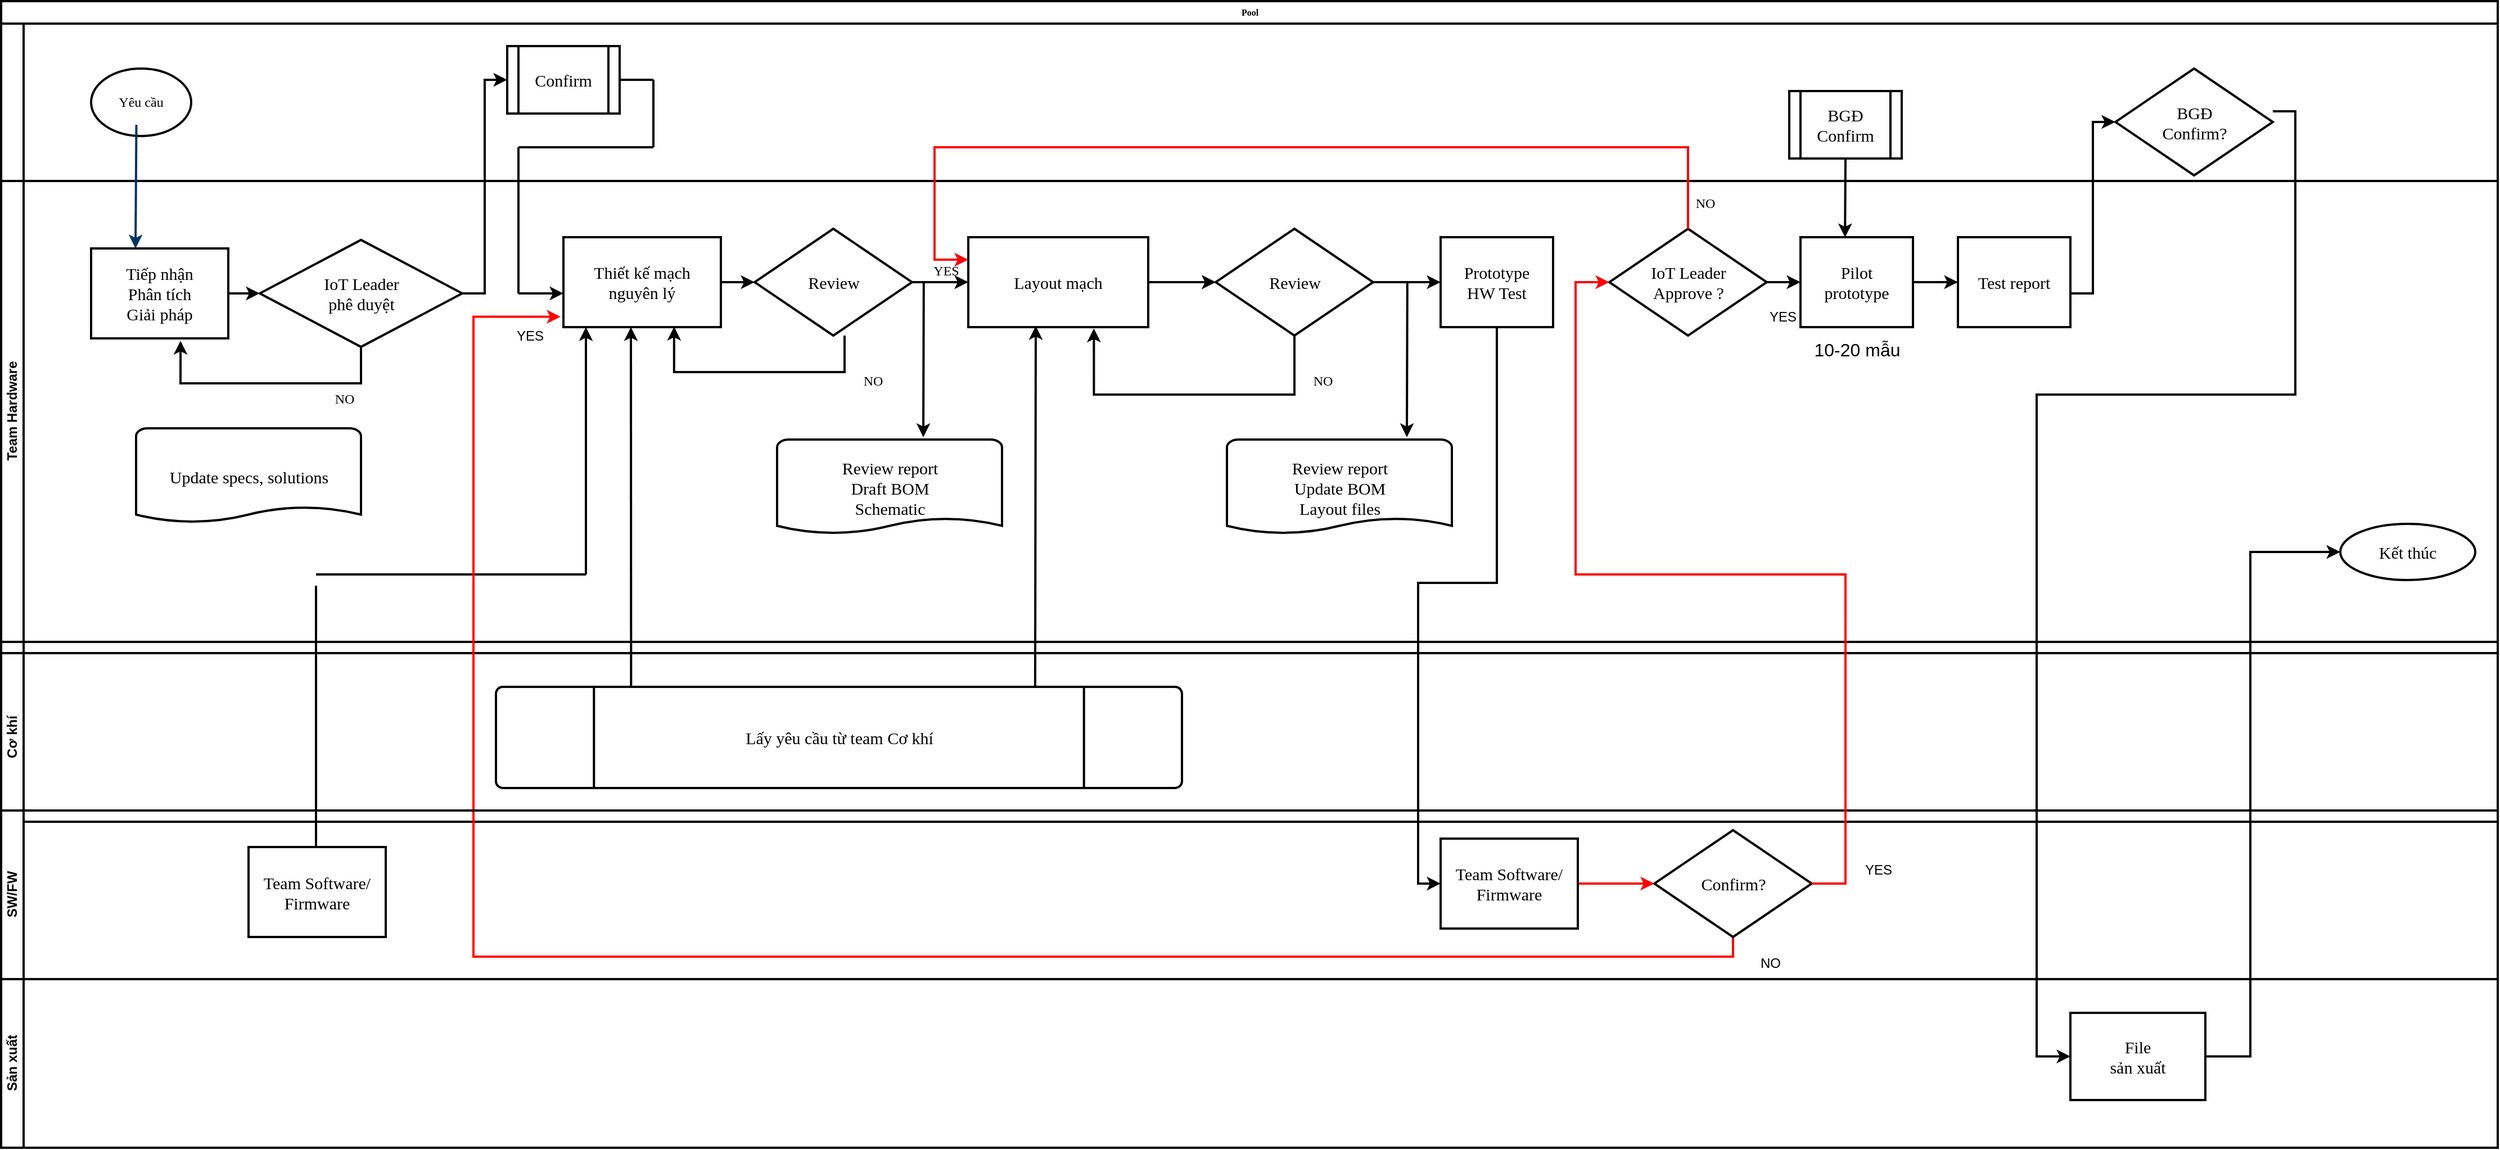 <mxfile version="12.5.1" type="github">
  <diagram name="Page-1" id="c7488fd3-1785-93aa-aadb-54a6760d102a">
    <mxGraphModel dx="1486" dy="819" grid="1" gridSize="10" guides="1" tooltips="1" connect="1" arrows="1" fold="1" page="1" pageScale="1" pageWidth="1100" pageHeight="850" background="#ffffff" math="0" shadow="0">
      <root>
        <mxCell id="0"/>
        <mxCell id="1" parent="0"/>
        <mxCell id="2b4e8129b02d487f-1" value="Pool" style="swimlane;html=1;childLayout=stackLayout;horizontal=1;startSize=20;horizontalStack=0;rounded=0;shadow=0;labelBackgroundColor=none;strokeWidth=2;fontFamily=Verdana;fontSize=8;align=center;movable=1;resizable=1;rotatable=1;deletable=1;editable=1;connectable=1;" parent="1" vertex="1">
          <mxGeometry x="40" y="170" width="2220" height="730" as="geometry"/>
        </mxCell>
        <mxCell id="2b4e8129b02d487f-2" value="BGĐ/ Khách hàng" style="swimlane;html=1;startSize=20;horizontal=0;strokeWidth=2;movable=1;resizable=1;rotatable=1;deletable=1;editable=1;connectable=1;" parent="2b4e8129b02d487f-1" vertex="1">
          <mxGeometry y="20" width="2220" height="560" as="geometry"/>
        </mxCell>
        <mxCell id="-Ed_zh9Tme-zRKof6G9Q-1" value="Yêu cầu" style="ellipse;whiteSpace=wrap;html=1;fontFamily=Verdana;strokeWidth=2;movable=1;resizable=1;rotatable=1;deletable=1;editable=1;connectable=1;" parent="2b4e8129b02d487f-2" vertex="1">
          <mxGeometry x="80" y="40" width="89" height="60" as="geometry"/>
        </mxCell>
        <mxCell id="-Ed_zh9Tme-zRKof6G9Q-17" value="Confirm" style="shape=process;whiteSpace=wrap;html=1;backgroundOutline=1;fontFamily=Verdana;fontSize=15;strokeWidth=2;movable=1;resizable=1;rotatable=1;deletable=1;editable=1;connectable=1;" parent="2b4e8129b02d487f-2" vertex="1">
          <mxGeometry x="450" y="20" width="100" height="60" as="geometry"/>
        </mxCell>
        <mxCell id="-Ed_zh9Tme-zRKof6G9Q-68" value="" style="endArrow=none;html=1;strokeWidth=2;movable=1;resizable=1;rotatable=1;deletable=1;editable=1;connectable=1;" parent="2b4e8129b02d487f-2" edge="1">
          <mxGeometry width="50" height="50" relative="1" as="geometry">
            <mxPoint x="460" y="110" as="sourcePoint"/>
            <mxPoint x="580" y="110" as="targetPoint"/>
          </mxGeometry>
        </mxCell>
        <mxCell id="-Ed_zh9Tme-zRKof6G9Q-69" value="" style="endArrow=none;html=1;strokeWidth=2;movable=1;resizable=1;rotatable=1;deletable=1;editable=1;connectable=1;" parent="2b4e8129b02d487f-2" edge="1">
          <mxGeometry width="50" height="50" relative="1" as="geometry">
            <mxPoint x="550" y="50" as="sourcePoint"/>
            <mxPoint x="580" y="50" as="targetPoint"/>
          </mxGeometry>
        </mxCell>
        <mxCell id="-Ed_zh9Tme-zRKof6G9Q-70" value="" style="endArrow=none;html=1;strokeWidth=2;movable=1;resizable=1;rotatable=1;deletable=1;editable=1;connectable=1;" parent="2b4e8129b02d487f-2" edge="1">
          <mxGeometry width="50" height="50" relative="1" as="geometry">
            <mxPoint x="580" y="110" as="sourcePoint"/>
            <mxPoint x="580" y="50" as="targetPoint"/>
          </mxGeometry>
        </mxCell>
        <mxCell id="2b4e8129b02d487f-3" value="Team Hardware" style="swimlane;html=1;startSize=20;horizontal=0;strokeWidth=2;movable=1;resizable=1;rotatable=1;deletable=1;editable=1;connectable=1;" parent="2b4e8129b02d487f-2" vertex="1">
          <mxGeometry y="140" width="2220" height="410" as="geometry"/>
        </mxCell>
        <mxCell id="-Ed_zh9Tme-zRKof6G9Q-3" value="IoT Leader&lt;br style=&quot;font-size: 15px&quot;&gt;phê duyệt" style="shape=mxgraph.flowchart.decision;strokeWidth=2;gradientColor=none;gradientDirection=north;fontStyle=0;html=1;fontFamily=Verdana;fontSize=15;movable=1;resizable=1;rotatable=1;deletable=1;editable=1;connectable=1;" parent="2b4e8129b02d487f-3" vertex="1">
          <mxGeometry x="230" y="52.44" width="180" height="95.12" as="geometry"/>
        </mxCell>
        <mxCell id="-Ed_zh9Tme-zRKof6G9Q-66" value="YES" style="text;html=1;align=center;verticalAlign=middle;resizable=1;points=[];autosize=1;strokeWidth=2;movable=1;rotatable=1;deletable=1;editable=1;connectable=1;" parent="2b4e8129b02d487f-3" vertex="1">
          <mxGeometry x="450" y="127.56" width="40" height="20" as="geometry"/>
        </mxCell>
        <mxCell id="-Ed_zh9Tme-zRKof6G9Q-67" value="" style="endArrow=none;html=1;strokeWidth=2;movable=1;resizable=1;rotatable=1;deletable=1;editable=1;connectable=1;" parent="2b4e8129b02d487f-3" edge="1">
          <mxGeometry width="50" height="50" relative="1" as="geometry">
            <mxPoint x="460" y="100" as="sourcePoint"/>
            <mxPoint x="460" y="-30" as="targetPoint"/>
          </mxGeometry>
        </mxCell>
        <mxCell id="-Ed_zh9Tme-zRKof6G9Q-74" value="" style="endArrow=classic;html=1;entryX=0;entryY=0.625;entryDx=0;entryDy=0;entryPerimeter=0;strokeWidth=2;movable=1;resizable=1;rotatable=1;deletable=1;editable=1;connectable=1;" parent="2b4e8129b02d487f-3" target="-Ed_zh9Tme-zRKof6G9Q-7" edge="1">
          <mxGeometry width="50" height="50" relative="1" as="geometry">
            <mxPoint x="460" y="100" as="sourcePoint"/>
            <mxPoint x="480" y="100" as="targetPoint"/>
          </mxGeometry>
        </mxCell>
        <mxCell id="-Ed_zh9Tme-zRKof6G9Q-41" value="Update specs, solutions" style="shape=mxgraph.flowchart.document;strokeWidth=2;gradientColor=none;gradientDirection=north;fontStyle=0;html=1;fontFamily=Verdana;fontSize=15;movable=1;resizable=1;rotatable=1;deletable=1;editable=1;connectable=1;" parent="2b4e8129b02d487f-3" vertex="1">
          <mxGeometry x="120" y="220" width="200" height="85" as="geometry"/>
        </mxCell>
        <mxCell id="-Ed_zh9Tme-zRKof6G9Q-79" value="" style="endArrow=classic;html=1;strokeWidth=2;movable=1;resizable=1;rotatable=1;deletable=1;editable=1;connectable=1;" parent="2b4e8129b02d487f-3" edge="1">
          <mxGeometry width="50" height="50" relative="1" as="geometry">
            <mxPoint x="520" y="350" as="sourcePoint"/>
            <mxPoint x="520" y="130" as="targetPoint"/>
          </mxGeometry>
        </mxCell>
        <mxCell id="-Ed_zh9Tme-zRKof6G9Q-81" value="" style="endArrow=none;html=1;strokeWidth=2;movable=1;resizable=1;rotatable=1;deletable=1;editable=1;connectable=1;" parent="2b4e8129b02d487f-3" edge="1">
          <mxGeometry width="50" height="50" relative="1" as="geometry">
            <mxPoint x="280" y="350" as="sourcePoint"/>
            <mxPoint x="520" y="350" as="targetPoint"/>
          </mxGeometry>
        </mxCell>
        <mxCell id="-Ed_zh9Tme-zRKof6G9Q-15" value="Review report&lt;br style=&quot;font-size: 15px;&quot;&gt;Update BOM&lt;br style=&quot;font-size: 15px;&quot;&gt;Layout files" style="shape=mxgraph.flowchart.document;strokeWidth=2;gradientColor=none;gradientDirection=north;fontStyle=0;html=1;fontFamily=Verdana;fontSize=15;movable=1;resizable=1;rotatable=1;deletable=1;editable=1;connectable=1;" parent="2b4e8129b02d487f-3" vertex="1">
          <mxGeometry x="1090" y="230" width="200" height="85" as="geometry"/>
        </mxCell>
        <mxCell id="-Ed_zh9Tme-zRKof6G9Q-143" value="" style="edgeStyle=orthogonalEdgeStyle;rounded=0;orthogonalLoop=1;jettySize=auto;html=1;strokeWidth=2;movable=1;resizable=1;rotatable=1;deletable=1;editable=1;connectable=1;" parent="2b4e8129b02d487f-3" source="-Ed_zh9Tme-zRKof6G9Q-33" target="-Ed_zh9Tme-zRKof6G9Q-56" edge="1">
          <mxGeometry relative="1" as="geometry"/>
        </mxCell>
        <mxCell id="-Ed_zh9Tme-zRKof6G9Q-33" value="IoT Leader&lt;br&gt;Approve ?" style="shape=mxgraph.flowchart.decision;strokeWidth=2;gradientColor=none;gradientDirection=north;fontStyle=0;html=1;fontFamily=Verdana;fontSize=15;movable=1;resizable=1;rotatable=1;deletable=1;editable=1;connectable=1;" parent="2b4e8129b02d487f-3" vertex="1">
          <mxGeometry x="1430" y="42.5" width="140" height="95" as="geometry"/>
        </mxCell>
        <mxCell id="-Ed_zh9Tme-zRKof6G9Q-22" value="YES" style="text;html=1;align=center;verticalAlign=middle;resizable=1;points=[];autosize=1;fontFamily=Verdana;strokeWidth=2;movable=1;rotatable=1;deletable=1;editable=1;connectable=1;" parent="2b4e8129b02d487f-3" vertex="1">
          <mxGeometry x="820" y="70" width="40" height="20" as="geometry"/>
        </mxCell>
        <mxCell id="-Ed_zh9Tme-zRKof6G9Q-48" value="Kết thúc" style="ellipse;whiteSpace=wrap;html=1;fontFamily=Verdana;fontSize=15;strokeWidth=2;movable=1;resizable=1;rotatable=1;deletable=1;editable=1;connectable=1;" parent="2b4e8129b02d487f-3" vertex="1">
          <mxGeometry x="2080" y="305" width="120" height="50" as="geometry"/>
        </mxCell>
        <mxCell id="-Ed_zh9Tme-zRKof6G9Q-91" value="BGĐ&lt;br&gt;Confirm" style="shape=process;whiteSpace=wrap;html=1;backgroundOutline=1;fontFamily=Verdana;fontSize=15;strokeWidth=2;movable=1;resizable=1;rotatable=1;deletable=1;editable=1;connectable=1;" parent="2b4e8129b02d487f-3" vertex="1">
          <mxGeometry x="1590" y="-80" width="100" height="60" as="geometry"/>
        </mxCell>
        <mxCell id="-Ed_zh9Tme-zRKof6G9Q-93" value="NO" style="text;html=1;align=center;verticalAlign=middle;resizable=1;points=[];autosize=1;fontFamily=Verdana;strokeWidth=2;movable=1;rotatable=1;deletable=1;editable=1;connectable=1;" parent="2b4e8129b02d487f-3" vertex="1">
          <mxGeometry x="1500" y="10" width="30" height="20" as="geometry"/>
        </mxCell>
        <mxCell id="-Ed_zh9Tme-zRKof6G9Q-109" value="" style="endArrow=classic;html=1;entryX=0.396;entryY=0.001;entryDx=0;entryDy=0;entryPerimeter=0;strokeWidth=2;movable=1;resizable=1;rotatable=1;deletable=1;editable=1;connectable=1;" parent="2b4e8129b02d487f-3" target="-Ed_zh9Tme-zRKof6G9Q-56" edge="1">
          <mxGeometry width="50" height="50" relative="1" as="geometry">
            <mxPoint x="1640" y="-20" as="sourcePoint"/>
            <mxPoint x="1690" y="-70" as="targetPoint"/>
          </mxGeometry>
        </mxCell>
        <mxCell id="-Ed_zh9Tme-zRKof6G9Q-144" value="" style="edgeStyle=orthogonalEdgeStyle;rounded=0;orthogonalLoop=1;jettySize=auto;html=1;strokeWidth=2;movable=1;resizable=1;rotatable=1;deletable=1;editable=1;connectable=1;" parent="2b4e8129b02d487f-3" source="-Ed_zh9Tme-zRKof6G9Q-56" target="-Ed_zh9Tme-zRKof6G9Q-43" edge="1">
          <mxGeometry relative="1" as="geometry"/>
        </mxCell>
        <mxCell id="-Ed_zh9Tme-zRKof6G9Q-56" value="&lt;span style=&quot;white-space: nowrap ; font-size: 15px&quot;&gt;Pilot&lt;br&gt;prototype&lt;br style=&quot;font-size: 15px&quot;&gt;&lt;/span&gt;" style="rounded=0;whiteSpace=wrap;html=1;fontFamily=Verdana;fontSize=15;strokeWidth=2;movable=1;resizable=1;rotatable=1;deletable=1;editable=1;connectable=1;" parent="2b4e8129b02d487f-3" vertex="1">
          <mxGeometry x="1600" y="50" width="100" height="80" as="geometry"/>
        </mxCell>
        <mxCell id="-Ed_zh9Tme-zRKof6G9Q-57" value="&lt;font style=&quot;font-size: 16px&quot;&gt;10-20 mẫu&lt;/font&gt;" style="text;html=1;align=center;verticalAlign=middle;resizable=1;points=[];autosize=1;strokeWidth=2;movable=1;rotatable=1;deletable=1;editable=1;connectable=1;" parent="2b4e8129b02d487f-3" vertex="1">
          <mxGeometry x="1605" y="140" width="90" height="20" as="geometry"/>
        </mxCell>
        <mxCell id="-Ed_zh9Tme-zRKof6G9Q-43" value="&lt;span style=&quot;white-space: nowrap ; font-size: 15px&quot;&gt;Test report&lt;br style=&quot;font-size: 15px&quot;&gt;&lt;/span&gt;" style="rounded=0;whiteSpace=wrap;html=1;fontFamily=Verdana;fontSize=15;strokeWidth=2;movable=1;resizable=1;rotatable=1;deletable=1;editable=1;connectable=1;" parent="2b4e8129b02d487f-3" vertex="1">
          <mxGeometry x="1740" y="50" width="100" height="80" as="geometry"/>
        </mxCell>
        <mxCell id="-Ed_zh9Tme-zRKof6G9Q-5" value="Review" style="shape=mxgraph.flowchart.decision;strokeWidth=2;gradientColor=none;gradientDirection=north;fontStyle=0;html=1;fontFamily=Verdana;fontSize=15;movable=1;resizable=1;rotatable=1;deletable=1;editable=1;connectable=1;" parent="2b4e8129b02d487f-3" vertex="1">
          <mxGeometry x="670" y="42.5" width="140" height="95" as="geometry"/>
        </mxCell>
        <mxCell id="BiKNIT_8K8UfS-GvBMvR-1" value="" style="endArrow=classic;html=1;entryX=0.148;entryY=-0.025;entryDx=0;entryDy=0;entryPerimeter=0;fontFamily=Verdana;strokeWidth=2;movable=1;resizable=1;rotatable=1;deletable=1;editable=1;connectable=1;" edge="1" parent="2b4e8129b02d487f-3">
          <mxGeometry width="50" height="50" relative="1" as="geometry">
            <mxPoint x="820.4" y="90" as="sourcePoint"/>
            <mxPoint x="820.0" y="227.875" as="targetPoint"/>
          </mxGeometry>
        </mxCell>
        <mxCell id="-Ed_zh9Tme-zRKof6G9Q-138" style="edgeStyle=orthogonalEdgeStyle;rounded=0;orthogonalLoop=1;jettySize=auto;html=1;entryX=0;entryY=0.5;entryDx=0;entryDy=0;strokeWidth=2;movable=1;resizable=1;rotatable=1;deletable=1;editable=1;connectable=1;" parent="2b4e8129b02d487f-2" source="-Ed_zh9Tme-zRKof6G9Q-3" target="-Ed_zh9Tme-zRKof6G9Q-17" edge="1">
          <mxGeometry relative="1" as="geometry"/>
        </mxCell>
        <mxCell id="-Ed_zh9Tme-zRKof6G9Q-110" value="BGĐ&lt;br&gt;Confirm?" style="shape=mxgraph.flowchart.decision;strokeWidth=2;gradientColor=none;gradientDirection=north;fontStyle=0;html=1;fontFamily=Verdana;fontSize=15;movable=1;resizable=1;rotatable=1;deletable=1;editable=1;connectable=1;" parent="2b4e8129b02d487f-2" vertex="1">
          <mxGeometry x="1880" y="40" width="140" height="95" as="geometry"/>
        </mxCell>
        <mxCell id="-Ed_zh9Tme-zRKof6G9Q-111" style="edgeStyle=orthogonalEdgeStyle;rounded=0;orthogonalLoop=1;jettySize=auto;html=1;entryX=0;entryY=0.5;entryDx=0;entryDy=0;entryPerimeter=0;strokeWidth=2;movable=1;resizable=1;rotatable=1;deletable=1;editable=1;connectable=1;" parent="2b4e8129b02d487f-2" source="-Ed_zh9Tme-zRKof6G9Q-43" target="-Ed_zh9Tme-zRKof6G9Q-110" edge="1">
          <mxGeometry relative="1" as="geometry">
            <Array as="points">
              <mxPoint x="1860" y="240"/>
              <mxPoint x="1860" y="88"/>
            </Array>
          </mxGeometry>
        </mxCell>
        <mxCell id="2b4e8129b02d487f-4" value="Cơ khí" style="swimlane;html=1;startSize=20;horizontal=0;strokeWidth=2;movable=1;resizable=1;rotatable=1;deletable=1;editable=1;connectable=1;" parent="2b4e8129b02d487f-1" vertex="1">
          <mxGeometry y="580" width="2220" height="150" as="geometry">
            <mxRectangle y="580" width="2440" height="20" as="alternateBounds"/>
          </mxGeometry>
        </mxCell>
        <mxCell id="-Ed_zh9Tme-zRKof6G9Q-8" value="Lấy yêu cầu từ team Cơ khí" style="shape=mxgraph.flowchart.predefined_process;strokeWidth=2;gradientColor=none;gradientDirection=north;fontStyle=0;html=1;fontFamily=Verdana;fontSize=15;movable=1;resizable=1;rotatable=1;deletable=1;editable=1;connectable=1;" parent="2b4e8129b02d487f-4" vertex="1">
          <mxGeometry x="440" y="30" width="610" height="90" as="geometry"/>
        </mxCell>
        <mxCell id="-Ed_zh9Tme-zRKof6G9Q-80" value="" style="endArrow=none;html=1;strokeWidth=2;movable=1;resizable=1;rotatable=1;deletable=1;editable=1;connectable=1;" parent="2b4e8129b02d487f-4" edge="1">
          <mxGeometry width="50" height="50" relative="1" as="geometry">
            <mxPoint x="280" y="180" as="sourcePoint"/>
            <mxPoint x="280" y="-60" as="targetPoint"/>
          </mxGeometry>
        </mxCell>
        <mxCell id="-Ed_zh9Tme-zRKof6G9Q-2" style="fontStyle=1;strokeColor=#003366;strokeWidth=2;html=1;exitX=0.5;exitY=1;exitDx=0;exitDy=0;fontFamily=Verdana;movable=1;resizable=1;rotatable=1;deletable=1;editable=1;connectable=1;" parent="1" edge="1">
          <mxGeometry relative="1" as="geometry">
            <mxPoint x="160.25" y="280" as="sourcePoint"/>
            <mxPoint x="159.5" y="390" as="targetPoint"/>
          </mxGeometry>
        </mxCell>
        <mxCell id="-Ed_zh9Tme-zRKof6G9Q-4" value="" style="edgeStyle=orthogonalEdgeStyle;rounded=0;orthogonalLoop=1;jettySize=auto;html=1;fontFamily=Verdana;strokeWidth=2;movable=1;resizable=1;rotatable=1;deletable=1;editable=1;connectable=1;" parent="1" source="-Ed_zh9Tme-zRKof6G9Q-5" target="-Ed_zh9Tme-zRKof6G9Q-10" edge="1">
          <mxGeometry relative="1" as="geometry"/>
        </mxCell>
        <mxCell id="-Ed_zh9Tme-zRKof6G9Q-6" value="" style="edgeStyle=orthogonalEdgeStyle;rounded=0;orthogonalLoop=1;jettySize=auto;html=1;fontFamily=Verdana;strokeWidth=2;movable=1;resizable=1;rotatable=1;deletable=1;editable=1;connectable=1;" parent="1" source="-Ed_zh9Tme-zRKof6G9Q-7" target="-Ed_zh9Tme-zRKof6G9Q-5" edge="1">
          <mxGeometry relative="1" as="geometry"/>
        </mxCell>
        <mxCell id="-Ed_zh9Tme-zRKof6G9Q-9" value="" style="edgeStyle=orthogonalEdgeStyle;rounded=0;orthogonalLoop=1;jettySize=auto;html=1;fontFamily=Verdana;strokeWidth=2;movable=1;resizable=1;rotatable=1;deletable=1;editable=1;connectable=1;" parent="1" source="-Ed_zh9Tme-zRKof6G9Q-10" target="-Ed_zh9Tme-zRKof6G9Q-12" edge="1">
          <mxGeometry relative="1" as="geometry"/>
        </mxCell>
        <mxCell id="-Ed_zh9Tme-zRKof6G9Q-11" value="" style="edgeStyle=orthogonalEdgeStyle;rounded=0;orthogonalLoop=1;jettySize=auto;html=1;fontFamily=Verdana;strokeWidth=2;movable=1;resizable=1;rotatable=1;deletable=1;editable=1;connectable=1;" parent="1" source="-Ed_zh9Tme-zRKof6G9Q-12" target="-Ed_zh9Tme-zRKof6G9Q-14" edge="1">
          <mxGeometry relative="1" as="geometry"/>
        </mxCell>
        <mxCell id="-Ed_zh9Tme-zRKof6G9Q-31" value="" style="endArrow=classic;html=1;entryX=0.148;entryY=-0.025;entryDx=0;entryDy=0;entryPerimeter=0;fontFamily=Verdana;strokeWidth=2;movable=1;resizable=1;rotatable=1;deletable=1;editable=1;connectable=1;" parent="1" edge="1">
          <mxGeometry width="50" height="50" relative="1" as="geometry">
            <mxPoint x="1290.4" y="420" as="sourcePoint"/>
            <mxPoint x="1290" y="557.875" as="targetPoint"/>
          </mxGeometry>
        </mxCell>
        <mxCell id="-Ed_zh9Tme-zRKof6G9Q-49" value="" style="endArrow=classic;html=1;strokeWidth=2;exitX=0.197;exitY=0.011;exitDx=0;exitDy=0;exitPerimeter=0;movable=1;resizable=1;rotatable=1;deletable=1;editable=1;connectable=1;" parent="1" source="-Ed_zh9Tme-zRKof6G9Q-8" edge="1">
          <mxGeometry width="50" height="50" relative="1" as="geometry">
            <mxPoint x="550" y="510" as="sourcePoint"/>
            <mxPoint x="600" y="460" as="targetPoint"/>
          </mxGeometry>
        </mxCell>
        <mxCell id="-Ed_zh9Tme-zRKof6G9Q-52" value="" style="endArrow=classic;html=1;strokeWidth=2;exitX=0.786;exitY=0.011;exitDx=0;exitDy=0;exitPerimeter=0;movable=1;resizable=1;rotatable=1;deletable=1;editable=1;connectable=1;" parent="1" source="-Ed_zh9Tme-zRKof6G9Q-8" edge="1">
          <mxGeometry width="50" height="50" relative="1" as="geometry">
            <mxPoint x="960.17" y="690.0" as="sourcePoint"/>
            <mxPoint x="960" y="459.01" as="targetPoint"/>
          </mxGeometry>
        </mxCell>
        <mxCell id="-Ed_zh9Tme-zRKof6G9Q-140" style="edgeStyle=orthogonalEdgeStyle;rounded=0;orthogonalLoop=1;jettySize=auto;html=1;strokeWidth=2;entryX=0.703;entryY=0.995;entryDx=0;entryDy=0;entryPerimeter=0;movable=1;resizable=1;rotatable=1;deletable=1;editable=1;connectable=1;" parent="1" source="-Ed_zh9Tme-zRKof6G9Q-5" target="-Ed_zh9Tme-zRKof6G9Q-7" edge="1">
          <mxGeometry relative="1" as="geometry">
            <mxPoint x="790" y="520" as="targetPoint"/>
            <Array as="points">
              <mxPoint x="790" y="500"/>
              <mxPoint x="638" y="500"/>
            </Array>
          </mxGeometry>
        </mxCell>
        <mxCell id="-Ed_zh9Tme-zRKof6G9Q-7" value="&lt;span style=&quot;white-space: nowrap ; font-size: 15px&quot;&gt;Thiết kế mạch &lt;br&gt;nguyên lý&lt;/span&gt;" style="rounded=0;whiteSpace=wrap;html=1;fontFamily=Verdana;fontSize=15;strokeWidth=2;movable=1;resizable=1;rotatable=1;deletable=1;editable=1;connectable=1;" parent="1" vertex="1">
          <mxGeometry x="540" y="380" width="140" height="80" as="geometry"/>
        </mxCell>
        <mxCell id="-Ed_zh9Tme-zRKof6G9Q-141" value="" style="edgeStyle=orthogonalEdgeStyle;rounded=0;orthogonalLoop=1;jettySize=auto;html=1;strokeWidth=2;movable=1;resizable=1;rotatable=1;deletable=1;editable=1;connectable=1;" parent="1" source="-Ed_zh9Tme-zRKof6G9Q-10" target="-Ed_zh9Tme-zRKof6G9Q-12" edge="1">
          <mxGeometry relative="1" as="geometry"/>
        </mxCell>
        <mxCell id="-Ed_zh9Tme-zRKof6G9Q-10" value="&lt;span style=&quot;white-space: nowrap; font-size: 15px;&quot;&gt;Layout mạch&lt;/span&gt;" style="rounded=0;whiteSpace=wrap;html=1;fontFamily=Verdana;fontSize=15;strokeWidth=2;movable=1;resizable=1;rotatable=1;deletable=1;editable=1;connectable=1;" parent="1" vertex="1">
          <mxGeometry x="900" y="380" width="160" height="80" as="geometry"/>
        </mxCell>
        <mxCell id="-Ed_zh9Tme-zRKof6G9Q-142" style="edgeStyle=orthogonalEdgeStyle;rounded=0;orthogonalLoop=1;jettySize=auto;html=1;entryX=0.698;entryY=1.015;entryDx=0;entryDy=0;entryPerimeter=0;strokeWidth=2;movable=1;resizable=1;rotatable=1;deletable=1;editable=1;connectable=1;" parent="1" source="-Ed_zh9Tme-zRKof6G9Q-12" target="-Ed_zh9Tme-zRKof6G9Q-10" edge="1">
          <mxGeometry relative="1" as="geometry">
            <Array as="points">
              <mxPoint x="1190" y="520"/>
              <mxPoint x="1012" y="520"/>
            </Array>
          </mxGeometry>
        </mxCell>
        <mxCell id="-Ed_zh9Tme-zRKof6G9Q-12" value="Review" style="shape=mxgraph.flowchart.decision;strokeWidth=2;gradientColor=none;gradientDirection=north;fontStyle=0;html=1;fontFamily=Verdana;fontSize=15;movable=1;resizable=1;rotatable=1;deletable=1;editable=1;connectable=1;" parent="1" vertex="1">
          <mxGeometry x="1120" y="372.5" width="140" height="95" as="geometry"/>
        </mxCell>
        <mxCell id="BiKNIT_8K8UfS-GvBMvR-2" style="edgeStyle=orthogonalEdgeStyle;rounded=0;orthogonalLoop=1;jettySize=auto;html=1;entryX=0;entryY=0.5;entryDx=0;entryDy=0;strokeWidth=2;" edge="1" parent="1" source="-Ed_zh9Tme-zRKof6G9Q-14" target="-Ed_zh9Tme-zRKof6G9Q-124">
          <mxGeometry relative="1" as="geometry"/>
        </mxCell>
        <mxCell id="-Ed_zh9Tme-zRKof6G9Q-14" value="&lt;span style=&quot;white-space: nowrap ; font-size: 15px&quot;&gt;Prototype&lt;br style=&quot;font-size: 15px&quot;&gt;HW Test&lt;br style=&quot;font-size: 15px&quot;&gt;&lt;/span&gt;" style="rounded=0;whiteSpace=wrap;html=1;fontFamily=Verdana;fontSize=15;strokeWidth=2;movable=1;resizable=1;rotatable=1;deletable=1;editable=1;connectable=1;" parent="1" vertex="1">
          <mxGeometry x="1320" y="380" width="100" height="80" as="geometry"/>
        </mxCell>
        <mxCell id="-Ed_zh9Tme-zRKof6G9Q-63" value="" style="edgeStyle=orthogonalEdgeStyle;rounded=0;orthogonalLoop=1;jettySize=auto;html=1;strokeWidth=2;movable=1;resizable=1;rotatable=1;deletable=1;editable=1;connectable=1;" parent="1" source="-Ed_zh9Tme-zRKof6G9Q-18" target="-Ed_zh9Tme-zRKof6G9Q-3" edge="1">
          <mxGeometry relative="1" as="geometry"/>
        </mxCell>
        <mxCell id="-Ed_zh9Tme-zRKof6G9Q-18" value="Tiếp nhận&lt;br&gt;Phân tích&lt;br&gt;Giải pháp" style="rounded=0;whiteSpace=wrap;html=1;fontFamily=Verdana;fontSize=15;strokeWidth=2;movable=1;resizable=1;rotatable=1;deletable=1;editable=1;connectable=1;" parent="1" vertex="1">
          <mxGeometry x="120" y="390" width="122" height="80" as="geometry"/>
        </mxCell>
        <mxCell id="-Ed_zh9Tme-zRKof6G9Q-26" value="NO" style="text;html=1;align=center;verticalAlign=middle;resizable=1;points=[];autosize=1;fontFamily=Verdana;strokeWidth=2;movable=1;rotatable=1;deletable=1;editable=1;connectable=1;" parent="1" vertex="1">
          <mxGeometry x="800" y="497.5" width="30" height="20" as="geometry"/>
        </mxCell>
        <mxCell id="-Ed_zh9Tme-zRKof6G9Q-29" value="NO" style="text;html=1;align=center;verticalAlign=middle;resizable=1;points=[];autosize=1;fontFamily=Verdana;strokeWidth=2;movable=1;rotatable=1;deletable=1;editable=1;connectable=1;" parent="1" vertex="1">
          <mxGeometry x="1200" y="497.5" width="30" height="20" as="geometry"/>
        </mxCell>
        <mxCell id="-Ed_zh9Tme-zRKof6G9Q-50" value="Review report&lt;br style=&quot;font-size: 15px;&quot;&gt;Draft BOM&lt;br style=&quot;font-size: 15px;&quot;&gt;Schematic" style="shape=mxgraph.flowchart.document;strokeWidth=2;gradientColor=none;gradientDirection=north;fontStyle=0;html=1;fontFamily=Verdana;fontSize=15;movable=1;resizable=1;rotatable=1;deletable=1;editable=1;connectable=1;" parent="1" vertex="1">
          <mxGeometry x="730" y="560" width="200" height="85" as="geometry"/>
        </mxCell>
        <mxCell id="-Ed_zh9Tme-zRKof6G9Q-59" value="&lt;span style=&quot;font-family: &amp;#34;verdana&amp;#34;&quot;&gt;NO&lt;/span&gt;" style="text;html=1;align=center;verticalAlign=middle;resizable=1;points=[];autosize=1;strokeWidth=2;movable=1;rotatable=1;deletable=1;editable=1;connectable=1;" parent="1" vertex="1">
          <mxGeometry x="330" y="514" width="30" height="20" as="geometry"/>
        </mxCell>
        <mxCell id="-Ed_zh9Tme-zRKof6G9Q-114" style="edgeStyle=orthogonalEdgeStyle;rounded=0;orthogonalLoop=1;jettySize=auto;html=1;entryX=-0.018;entryY=0.884;entryDx=0;entryDy=0;entryPerimeter=0;strokeWidth=2;strokeColor=#FF0000;movable=1;resizable=1;rotatable=1;deletable=1;editable=1;connectable=1;" parent="1" source="-Ed_zh9Tme-zRKof6G9Q-86" target="-Ed_zh9Tme-zRKof6G9Q-7" edge="1">
          <mxGeometry relative="1" as="geometry">
            <mxPoint x="500" y="450" as="targetPoint"/>
            <Array as="points">
              <mxPoint x="1580" y="1020"/>
              <mxPoint x="460" y="1020"/>
              <mxPoint x="460" y="451"/>
            </Array>
          </mxGeometry>
        </mxCell>
        <mxCell id="-Ed_zh9Tme-zRKof6G9Q-116" style="edgeStyle=orthogonalEdgeStyle;rounded=0;orthogonalLoop=1;jettySize=auto;html=1;entryX=0;entryY=0.25;entryDx=0;entryDy=0;strokeWidth=2;strokeColor=#FF0000;movable=1;resizable=1;rotatable=1;deletable=1;editable=1;connectable=1;" parent="1" source="-Ed_zh9Tme-zRKof6G9Q-33" target="-Ed_zh9Tme-zRKof6G9Q-10" edge="1">
          <mxGeometry relative="1" as="geometry">
            <Array as="points">
              <mxPoint x="1540" y="300"/>
              <mxPoint x="870" y="300"/>
              <mxPoint x="870" y="400"/>
            </Array>
          </mxGeometry>
        </mxCell>
        <mxCell id="-Ed_zh9Tme-zRKof6G9Q-117" value="SW/FW" style="swimlane;html=1;startSize=20;horizontal=0;strokeWidth=2;movable=1;resizable=1;rotatable=1;deletable=1;editable=1;connectable=1;" parent="1" vertex="1">
          <mxGeometry x="40" y="890" width="2220" height="150" as="geometry">
            <mxRectangle y="580" width="2440" height="20" as="alternateBounds"/>
          </mxGeometry>
        </mxCell>
        <mxCell id="-Ed_zh9Tme-zRKof6G9Q-121" value="Team Software/ Firmware" style="rounded=0;whiteSpace=wrap;html=1;fontFamily=Verdana;fontSize=15;strokeWidth=2;movable=1;resizable=1;rotatable=1;deletable=1;editable=1;connectable=1;" parent="-Ed_zh9Tme-zRKof6G9Q-117" vertex="1">
          <mxGeometry x="220" y="32.5" width="122" height="80" as="geometry"/>
        </mxCell>
        <mxCell id="-Ed_zh9Tme-zRKof6G9Q-146" value="" style="edgeStyle=orthogonalEdgeStyle;rounded=0;orthogonalLoop=1;jettySize=auto;html=1;strokeColor=#FF0000;strokeWidth=2;movable=1;resizable=1;rotatable=1;deletable=1;editable=1;connectable=1;" parent="-Ed_zh9Tme-zRKof6G9Q-117" source="-Ed_zh9Tme-zRKof6G9Q-124" target="-Ed_zh9Tme-zRKof6G9Q-86" edge="1">
          <mxGeometry relative="1" as="geometry"/>
        </mxCell>
        <mxCell id="-Ed_zh9Tme-zRKof6G9Q-124" value="Team Software/ Firmware" style="rounded=0;whiteSpace=wrap;html=1;fontFamily=Verdana;fontSize=15;strokeWidth=2;movable=1;resizable=1;rotatable=1;deletable=1;editable=1;connectable=1;" parent="-Ed_zh9Tme-zRKof6G9Q-117" vertex="1">
          <mxGeometry x="1280" y="25" width="122" height="80" as="geometry"/>
        </mxCell>
        <mxCell id="-Ed_zh9Tme-zRKof6G9Q-86" value="Confirm?" style="shape=mxgraph.flowchart.decision;strokeWidth=2;gradientColor=none;gradientDirection=north;fontStyle=0;html=1;fontFamily=Verdana;fontSize=15;movable=1;resizable=1;rotatable=1;deletable=1;editable=1;connectable=1;" parent="-Ed_zh9Tme-zRKof6G9Q-117" vertex="1">
          <mxGeometry x="1470" y="17.5" width="140" height="95" as="geometry"/>
        </mxCell>
        <mxCell id="-Ed_zh9Tme-zRKof6G9Q-126" style="edgeStyle=orthogonalEdgeStyle;rounded=0;orthogonalLoop=1;jettySize=auto;html=1;entryX=0;entryY=0.5;entryDx=0;entryDy=0;strokeWidth=2;movable=1;resizable=1;rotatable=1;deletable=1;editable=1;connectable=1;" parent="1" source="-Ed_zh9Tme-zRKof6G9Q-110" target="-Ed_zh9Tme-zRKof6G9Q-125" edge="1">
          <mxGeometry relative="1" as="geometry">
            <Array as="points">
              <mxPoint x="2080" y="268"/>
              <mxPoint x="2080" y="520"/>
              <mxPoint x="1850" y="520"/>
              <mxPoint x="1850" y="1109"/>
            </Array>
          </mxGeometry>
        </mxCell>
        <mxCell id="-Ed_zh9Tme-zRKof6G9Q-132" value="Sản xuất" style="swimlane;html=1;startSize=20;horizontal=0;strokeWidth=2;movable=1;resizable=1;rotatable=1;deletable=1;editable=1;connectable=1;" parent="1" vertex="1">
          <mxGeometry x="40" y="1040" width="2220" height="150" as="geometry">
            <mxRectangle y="150" width="2440" height="20" as="alternateBounds"/>
          </mxGeometry>
        </mxCell>
        <mxCell id="-Ed_zh9Tme-zRKof6G9Q-125" value="File&lt;br&gt;sản xuất" style="rounded=0;whiteSpace=wrap;html=1;fontFamily=Verdana;fontSize=15;strokeWidth=2;movable=1;resizable=1;rotatable=1;deletable=1;editable=1;connectable=1;" parent="-Ed_zh9Tme-zRKof6G9Q-132" vertex="1">
          <mxGeometry x="1840" y="30" width="120" height="77.56" as="geometry"/>
        </mxCell>
        <mxCell id="-Ed_zh9Tme-zRKof6G9Q-139" style="edgeStyle=orthogonalEdgeStyle;rounded=0;orthogonalLoop=1;jettySize=auto;html=1;entryX=0.652;entryY=1.027;entryDx=0;entryDy=0;entryPerimeter=0;strokeWidth=2;movable=1;resizable=1;rotatable=1;deletable=1;editable=1;connectable=1;" parent="1" source="-Ed_zh9Tme-zRKof6G9Q-3" target="-Ed_zh9Tme-zRKof6G9Q-18" edge="1">
          <mxGeometry relative="1" as="geometry">
            <Array as="points">
              <mxPoint x="360" y="510"/>
              <mxPoint x="200" y="510"/>
            </Array>
          </mxGeometry>
        </mxCell>
        <mxCell id="-Ed_zh9Tme-zRKof6G9Q-145" style="edgeStyle=orthogonalEdgeStyle;rounded=0;orthogonalLoop=1;jettySize=auto;html=1;entryX=0;entryY=0.5;entryDx=0;entryDy=0;strokeWidth=2;movable=1;resizable=1;rotatable=1;deletable=1;editable=1;connectable=1;" parent="1" source="-Ed_zh9Tme-zRKof6G9Q-125" target="-Ed_zh9Tme-zRKof6G9Q-48" edge="1">
          <mxGeometry relative="1" as="geometry">
            <Array as="points">
              <mxPoint x="2040" y="1109"/>
              <mxPoint x="2040" y="660"/>
            </Array>
          </mxGeometry>
        </mxCell>
        <mxCell id="-Ed_zh9Tme-zRKof6G9Q-148" style="edgeStyle=orthogonalEdgeStyle;rounded=0;orthogonalLoop=1;jettySize=auto;html=1;entryX=0;entryY=0.5;entryDx=0;entryDy=0;entryPerimeter=0;strokeColor=#FF0000;strokeWidth=2;movable=1;resizable=1;rotatable=1;deletable=1;editable=1;connectable=1;" parent="1" source="-Ed_zh9Tme-zRKof6G9Q-86" target="-Ed_zh9Tme-zRKof6G9Q-33" edge="1">
          <mxGeometry relative="1" as="geometry">
            <Array as="points">
              <mxPoint x="1680" y="955"/>
              <mxPoint x="1680" y="680"/>
              <mxPoint x="1440" y="680"/>
              <mxPoint x="1440" y="420"/>
            </Array>
          </mxGeometry>
        </mxCell>
        <mxCell id="-Ed_zh9Tme-zRKof6G9Q-149" value="NO" style="text;html=1;align=center;verticalAlign=middle;resizable=1;points=[];autosize=1;movable=1;rotatable=1;deletable=1;editable=1;connectable=1;" parent="1" vertex="1">
          <mxGeometry x="1598" y="1016" width="30" height="20" as="geometry"/>
        </mxCell>
        <mxCell id="-Ed_zh9Tme-zRKof6G9Q-150" value="YES" style="text;html=1;align=center;verticalAlign=middle;resizable=1;points=[];autosize=1;movable=1;rotatable=1;deletable=1;editable=1;connectable=1;" parent="1" vertex="1">
          <mxGeometry x="1689" y="933" width="40" height="20" as="geometry"/>
        </mxCell>
        <mxCell id="BiKNIT_8K8UfS-GvBMvR-3" value="YES" style="text;html=1;align=center;verticalAlign=middle;resizable=0;points=[];autosize=1;" vertex="1" parent="1">
          <mxGeometry x="1604" y="441" width="40" height="20" as="geometry"/>
        </mxCell>
      </root>
    </mxGraphModel>
  </diagram>
</mxfile>
